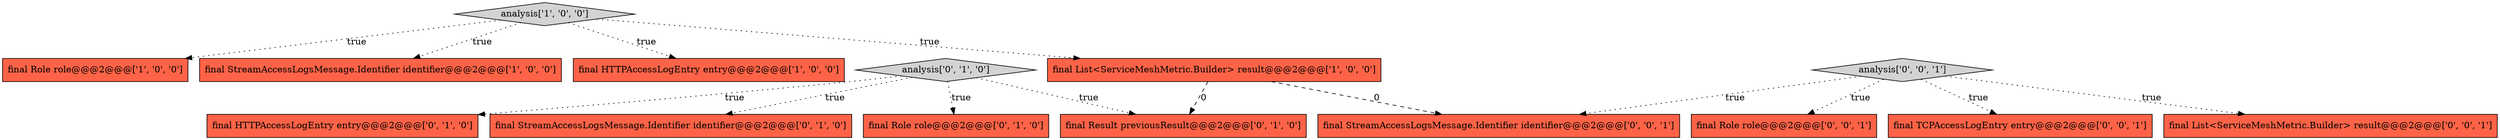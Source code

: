 digraph {
3 [style = filled, label = "analysis['1', '0', '0']", fillcolor = lightgray, shape = diamond image = "AAA0AAABBB1BBB"];
9 [style = filled, label = "final Result previousResult@@@2@@@['0', '1', '0']", fillcolor = tomato, shape = box image = "AAA1AAABBB2BBB"];
0 [style = filled, label = "final Role role@@@2@@@['1', '0', '0']", fillcolor = tomato, shape = box image = "AAA0AAABBB1BBB"];
1 [style = filled, label = "final StreamAccessLogsMessage.Identifier identifier@@@2@@@['1', '0', '0']", fillcolor = tomato, shape = box image = "AAA0AAABBB1BBB"];
14 [style = filled, label = "final StreamAccessLogsMessage.Identifier identifier@@@2@@@['0', '0', '1']", fillcolor = tomato, shape = box image = "AAA0AAABBB3BBB"];
2 [style = filled, label = "final HTTPAccessLogEntry entry@@@2@@@['1', '0', '0']", fillcolor = tomato, shape = box image = "AAA0AAABBB1BBB"];
4 [style = filled, label = "final List<ServiceMeshMetric.Builder> result@@@2@@@['1', '0', '0']", fillcolor = tomato, shape = box image = "AAA1AAABBB1BBB"];
5 [style = filled, label = "final Role role@@@2@@@['0', '1', '0']", fillcolor = tomato, shape = box image = "AAA0AAABBB2BBB"];
6 [style = filled, label = "analysis['0', '1', '0']", fillcolor = lightgray, shape = diamond image = "AAA0AAABBB2BBB"];
13 [style = filled, label = "final List<ServiceMeshMetric.Builder> result@@@2@@@['0', '0', '1']", fillcolor = tomato, shape = box image = "AAA0AAABBB3BBB"];
8 [style = filled, label = "final HTTPAccessLogEntry entry@@@2@@@['0', '1', '0']", fillcolor = tomato, shape = box image = "AAA0AAABBB2BBB"];
7 [style = filled, label = "final StreamAccessLogsMessage.Identifier identifier@@@2@@@['0', '1', '0']", fillcolor = tomato, shape = box image = "AAA0AAABBB2BBB"];
12 [style = filled, label = "analysis['0', '0', '1']", fillcolor = lightgray, shape = diamond image = "AAA0AAABBB3BBB"];
11 [style = filled, label = "final Role role@@@2@@@['0', '0', '1']", fillcolor = tomato, shape = box image = "AAA0AAABBB3BBB"];
10 [style = filled, label = "final TCPAccessLogEntry entry@@@2@@@['0', '0', '1']", fillcolor = tomato, shape = box image = "AAA0AAABBB3BBB"];
3->4 [style = dotted, label="true"];
12->14 [style = dotted, label="true"];
4->9 [style = dashed, label="0"];
4->14 [style = dashed, label="0"];
6->5 [style = dotted, label="true"];
12->13 [style = dotted, label="true"];
12->10 [style = dotted, label="true"];
6->9 [style = dotted, label="true"];
6->8 [style = dotted, label="true"];
3->1 [style = dotted, label="true"];
3->2 [style = dotted, label="true"];
3->0 [style = dotted, label="true"];
12->11 [style = dotted, label="true"];
6->7 [style = dotted, label="true"];
}
